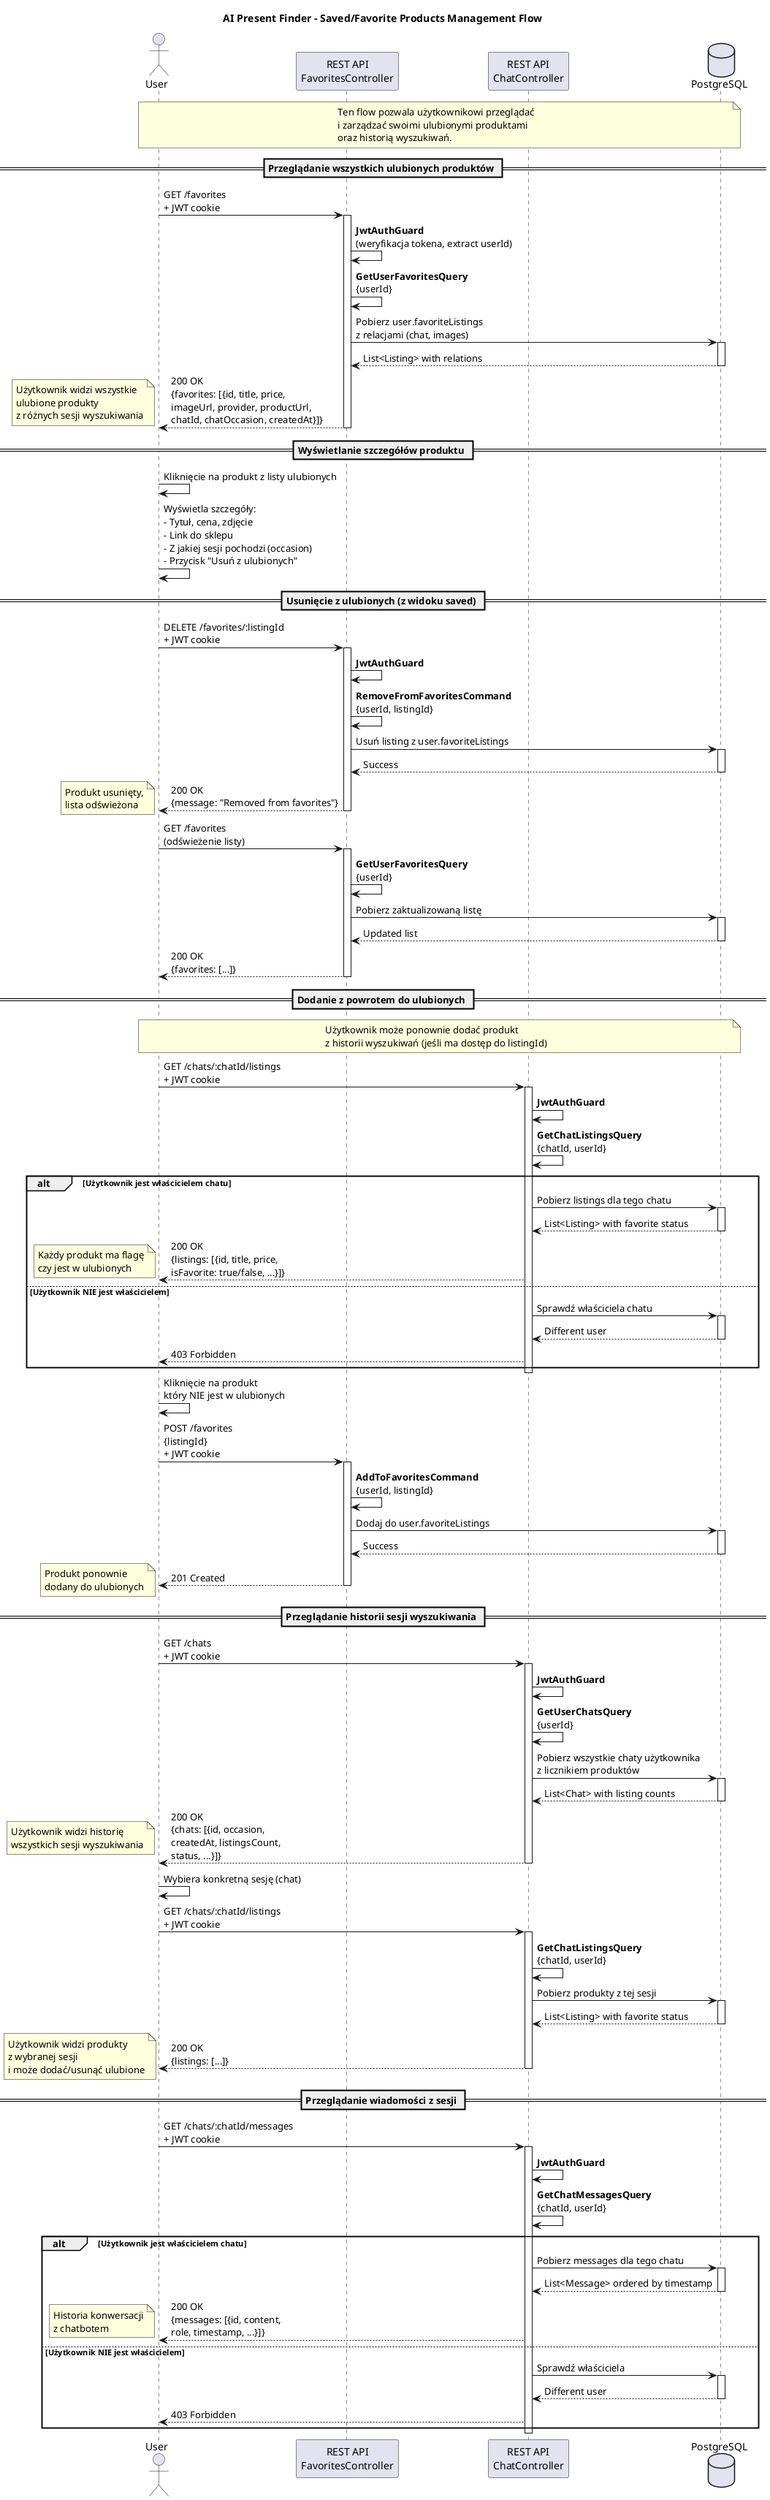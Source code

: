 @startuml saved_flow
title AI Present Finder - Saved/Favorite Products Management Flow

actor User as U
participant "REST API\nFavoritesController" as FAV
participant "REST API\nChatController" as CHAT
database "PostgreSQL" as DB

note over U, DB
  Ten flow pozwala użytkownikowi przeglądać
  i zarządzać swoimi ulubionymi produktami
  oraz historią wyszukiwań.
end note

== Przeglądanie wszystkich ulubionych produktów ==
U -> FAV: GET /favorites\n+ JWT cookie
activate FAV
FAV -> FAV: **JwtAuthGuard**\n(weryfikacja tokena, extract userId)
FAV -> FAV: **GetUserFavoritesQuery**\n{userId}

FAV -> DB: Pobierz user.favoriteListings\nz relacjami (chat, images)
activate DB
DB --> FAV: List<Listing> with relations
deactivate DB

FAV --> U: 200 OK\n{favorites: [{id, title, price,\nimageUrl, provider, productUrl,\nchatId, chatOccasion, createdAt}]}
deactivate FAV
note left: Użytkownik widzi wszystkie\nulubione produkty\nz różnych sesji wyszukiwania

== Wyświetlanie szczegółów produktu ==
U -> U: Kliknięcie na produkt z listy ulubionych
U -> U: Wyświetla szczegóły:\n- Tytuł, cena, zdjęcie\n- Link do sklepu\n- Z jakiej sesji pochodzi (occasion)\n- Przycisk "Usuń z ulubionych"

== Usunięcie z ulubionych (z widoku saved) ==
U -> FAV: DELETE /favorites/:listingId\n+ JWT cookie
activate FAV
FAV -> FAV: **JwtAuthGuard**
FAV -> FAV: **RemoveFromFavoritesCommand**\n{userId, listingId}

FAV -> DB: Usuń listing z user.favoriteListings
activate DB
DB --> FAV: Success
deactivate DB

FAV --> U: 200 OK\n{message: "Removed from favorites"}
note left: Produkt usunięty,\nlista odświeżona
deactivate FAV

U -> FAV: GET /favorites\n(odświeżenie listy)
activate FAV
FAV -> FAV: **GetUserFavoritesQuery**\n{userId}
FAV -> DB: Pobierz zaktualizowaną listę
activate DB
DB --> FAV: Updated list
deactivate DB
FAV --> U: 200 OK\n{favorites: [...]}
deactivate FAV

== Dodanie z powrotem do ulubionych ==
note over U, DB
  Użytkownik może ponownie dodać produkt
  z historii wyszukiwań (jeśli ma dostęp do listingId)
end note

U -> CHAT: GET /chats/:chatId/listings\n+ JWT cookie
activate CHAT
CHAT -> CHAT: **JwtAuthGuard**
CHAT -> CHAT: **GetChatListingsQuery**\n{chatId, userId}

alt Użytkownik jest właścicielem chatu
  CHAT -> DB: Pobierz listings dla tego chatu
  activate DB
  DB --> CHAT: List<Listing> with favorite status
  deactivate DB
  
  CHAT --> U: 200 OK\n{listings: [{id, title, price,\nisFavorite: true/false, ...}]}
  note left: Każdy produkt ma flagę\nczy jest w ulubionych
else Użytkownik NIE jest właścicielem
  CHAT -> DB: Sprawdź właściciela chatu
  activate DB
  DB --> CHAT: Different user
  deactivate DB
  CHAT --> U: 403 Forbidden
end
deactivate CHAT

U -> U: Kliknięcie na produkt\nktóry NIE jest w ulubionych
U -> FAV: POST /favorites\n{listingId}\n+ JWT cookie
activate FAV
FAV -> FAV: **AddToFavoritesCommand**\n{userId, listingId}
FAV -> DB: Dodaj do user.favoriteListings
activate DB
DB --> FAV: Success
deactivate DB
FAV --> U: 201 Created
deactivate FAV
note left: Produkt ponownie\ndodany do ulubionych

== Przeglądanie historii sesji wyszukiwania ==
U -> CHAT: GET /chats\n+ JWT cookie
activate CHAT
CHAT -> CHAT: **JwtAuthGuard**
CHAT -> CHAT: **GetUserChatsQuery**\n{userId}

CHAT -> DB: Pobierz wszystkie chaty użytkownika\nz licznikiem produktów
activate DB
DB --> CHAT: List<Chat> with listing counts
deactivate DB

CHAT --> U: 200 OK\n{chats: [{id, occasion,\ncreatedAt, listingsCount,\nstatus, ...}]}
deactivate CHAT
note left: Użytkownik widzi historię\nwszystkich sesji wyszukiwania

U -> U: Wybiera konkretną sesję (chat)

U -> CHAT: GET /chats/:chatId/listings\n+ JWT cookie
activate CHAT
CHAT -> CHAT: **GetChatListingsQuery**\n{chatId, userId}
CHAT -> DB: Pobierz produkty z tej sesji
activate DB
DB --> CHAT: List<Listing> with favorite status
deactivate DB
CHAT --> U: 200 OK\n{listings: [...]}
deactivate CHAT
note left: Użytkownik widzi produkty\nz wybranej sesji\ni może dodać/usunąć ulubione

== Przeglądanie wiadomości z sesji ==
U -> CHAT: GET /chats/:chatId/messages\n+ JWT cookie
activate CHAT
CHAT -> CHAT: **JwtAuthGuard**
CHAT -> CHAT: **GetChatMessagesQuery**\n{chatId, userId}

alt Użytkownik jest właścicielem chatu
  CHAT -> DB: Pobierz messages dla tego chatu
  activate DB
  DB --> CHAT: List<Message> ordered by timestamp
  deactivate DB
  
  CHAT --> U: 200 OK\n{messages: [{id, content,\nrole, timestamp, ...}]}
  note left: Historia konwersacji\nz chatbotem
else Użytkownik NIE jest właścicielem
  CHAT -> DB: Sprawdź właściciela
  activate DB
  DB --> CHAT: Different user
  deactivate DB
  CHAT --> U: 403 Forbidden
end
deactivate CHAT

@enduml
